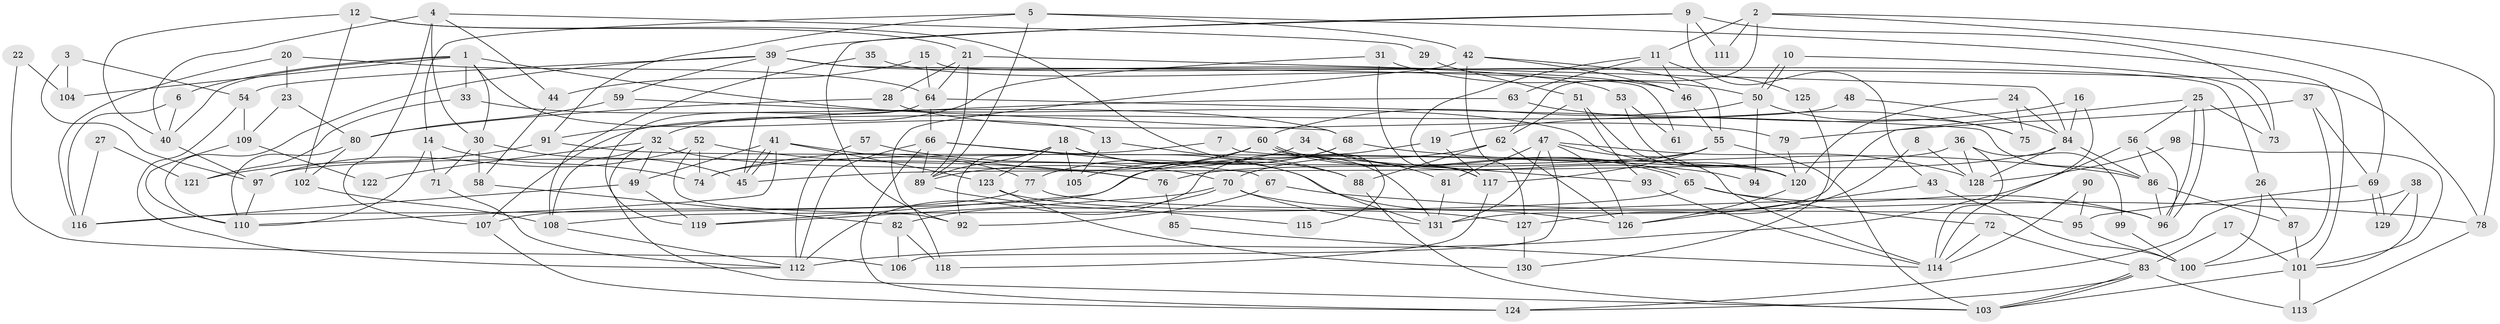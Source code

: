 // coarse degree distribution, {9: 0.06593406593406594, 5: 0.13186813186813187, 4: 0.17582417582417584, 7: 0.06593406593406594, 2: 0.14285714285714285, 10: 0.01098901098901099, 3: 0.24175824175824176, 8: 0.054945054945054944, 6: 0.10989010989010989}
// Generated by graph-tools (version 1.1) at 2025/24/03/03/25 07:24:03]
// undirected, 131 vertices, 262 edges
graph export_dot {
graph [start="1"]
  node [color=gray90,style=filled];
  1;
  2;
  3;
  4;
  5;
  6;
  7;
  8;
  9;
  10;
  11;
  12;
  13;
  14;
  15;
  16;
  17;
  18;
  19;
  20;
  21;
  22;
  23;
  24;
  25;
  26;
  27;
  28;
  29;
  30;
  31;
  32;
  33;
  34;
  35;
  36;
  37;
  38;
  39;
  40;
  41;
  42;
  43;
  44;
  45;
  46;
  47;
  48;
  49;
  50;
  51;
  52;
  53;
  54;
  55;
  56;
  57;
  58;
  59;
  60;
  61;
  62;
  63;
  64;
  65;
  66;
  67;
  68;
  69;
  70;
  71;
  72;
  73;
  74;
  75;
  76;
  77;
  78;
  79;
  80;
  81;
  82;
  83;
  84;
  85;
  86;
  87;
  88;
  89;
  90;
  91;
  92;
  93;
  94;
  95;
  96;
  97;
  98;
  99;
  100;
  101;
  102;
  103;
  104;
  105;
  106;
  107;
  108;
  109;
  110;
  111;
  112;
  113;
  114;
  115;
  116;
  117;
  118;
  119;
  120;
  121;
  122;
  123;
  124;
  125;
  126;
  127;
  128;
  129;
  130;
  131;
  1 -- 40;
  1 -- 30;
  1 -- 6;
  1 -- 13;
  1 -- 33;
  1 -- 104;
  1 -- 120;
  2 -- 11;
  2 -- 62;
  2 -- 69;
  2 -- 78;
  2 -- 111;
  3 -- 54;
  3 -- 97;
  3 -- 104;
  4 -- 40;
  4 -- 107;
  4 -- 29;
  4 -- 30;
  4 -- 44;
  5 -- 14;
  5 -- 89;
  5 -- 42;
  5 -- 91;
  5 -- 101;
  6 -- 116;
  6 -- 40;
  7 -- 93;
  7 -- 74;
  8 -- 128;
  8 -- 127;
  9 -- 39;
  9 -- 92;
  9 -- 43;
  9 -- 73;
  9 -- 111;
  10 -- 50;
  10 -- 50;
  10 -- 73;
  11 -- 117;
  11 -- 46;
  11 -- 63;
  11 -- 125;
  12 -- 21;
  12 -- 102;
  12 -- 40;
  12 -- 131;
  13 -- 88;
  13 -- 105;
  14 -- 110;
  14 -- 71;
  14 -- 74;
  15 -- 26;
  15 -- 64;
  15 -- 44;
  16 -- 84;
  16 -- 19;
  16 -- 114;
  17 -- 101;
  17 -- 83;
  18 -- 131;
  18 -- 105;
  18 -- 88;
  18 -- 89;
  18 -- 92;
  18 -- 123;
  19 -- 117;
  19 -- 112;
  20 -- 116;
  20 -- 64;
  20 -- 23;
  21 -- 64;
  21 -- 89;
  21 -- 28;
  21 -- 84;
  22 -- 106;
  22 -- 104;
  23 -- 109;
  23 -- 80;
  24 -- 120;
  24 -- 75;
  24 -- 84;
  25 -- 131;
  25 -- 96;
  25 -- 96;
  25 -- 56;
  25 -- 73;
  26 -- 100;
  26 -- 87;
  27 -- 116;
  27 -- 121;
  28 -- 80;
  28 -- 79;
  29 -- 51;
  30 -- 58;
  30 -- 45;
  30 -- 71;
  31 -- 50;
  31 -- 32;
  31 -- 117;
  32 -- 103;
  32 -- 49;
  32 -- 76;
  32 -- 108;
  32 -- 122;
  33 -- 68;
  33 -- 121;
  34 -- 89;
  34 -- 81;
  34 -- 94;
  35 -- 108;
  35 -- 46;
  36 -- 128;
  36 -- 45;
  36 -- 99;
  36 -- 114;
  37 -- 100;
  37 -- 69;
  37 -- 79;
  38 -- 101;
  38 -- 124;
  38 -- 129;
  39 -- 78;
  39 -- 45;
  39 -- 53;
  39 -- 54;
  39 -- 59;
  39 -- 61;
  39 -- 110;
  40 -- 97;
  41 -- 45;
  41 -- 45;
  41 -- 110;
  41 -- 49;
  41 -- 77;
  41 -- 123;
  42 -- 55;
  42 -- 46;
  42 -- 118;
  42 -- 127;
  43 -- 126;
  43 -- 100;
  44 -- 58;
  46 -- 55;
  47 -- 114;
  47 -- 126;
  47 -- 81;
  47 -- 106;
  47 -- 128;
  47 -- 131;
  48 -- 107;
  48 -- 84;
  49 -- 119;
  49 -- 116;
  50 -- 60;
  50 -- 75;
  50 -- 94;
  51 -- 120;
  51 -- 62;
  51 -- 93;
  52 -- 97;
  52 -- 74;
  52 -- 76;
  52 -- 92;
  53 -- 120;
  53 -- 61;
  54 -- 112;
  54 -- 109;
  55 -- 76;
  55 -- 103;
  55 -- 97;
  55 -- 117;
  56 -- 96;
  56 -- 86;
  56 -- 112;
  57 -- 112;
  57 -- 70;
  58 -- 82;
  59 -- 80;
  59 -- 68;
  60 -- 119;
  60 -- 65;
  60 -- 65;
  60 -- 74;
  60 -- 115;
  62 -- 70;
  62 -- 126;
  62 -- 88;
  63 -- 91;
  63 -- 75;
  64 -- 66;
  64 -- 86;
  64 -- 119;
  65 -- 96;
  65 -- 72;
  65 -- 108;
  66 -- 112;
  66 -- 67;
  66 -- 89;
  66 -- 124;
  66 -- 126;
  67 -- 92;
  67 -- 78;
  68 -- 86;
  68 -- 77;
  68 -- 105;
  69 -- 129;
  69 -- 129;
  69 -- 95;
  70 -- 96;
  70 -- 131;
  70 -- 82;
  70 -- 119;
  71 -- 112;
  72 -- 114;
  72 -- 83;
  76 -- 85;
  77 -- 95;
  77 -- 107;
  78 -- 113;
  79 -- 120;
  80 -- 110;
  80 -- 102;
  81 -- 131;
  82 -- 118;
  82 -- 106;
  83 -- 103;
  83 -- 103;
  83 -- 113;
  83 -- 124;
  84 -- 86;
  84 -- 116;
  84 -- 128;
  85 -- 114;
  86 -- 87;
  86 -- 96;
  87 -- 101;
  88 -- 103;
  89 -- 115;
  90 -- 95;
  90 -- 114;
  91 -- 120;
  91 -- 121;
  93 -- 114;
  95 -- 100;
  97 -- 110;
  98 -- 101;
  98 -- 128;
  99 -- 100;
  101 -- 103;
  101 -- 113;
  102 -- 108;
  107 -- 124;
  108 -- 112;
  109 -- 110;
  109 -- 122;
  117 -- 118;
  120 -- 126;
  123 -- 127;
  123 -- 130;
  125 -- 130;
  127 -- 130;
}
